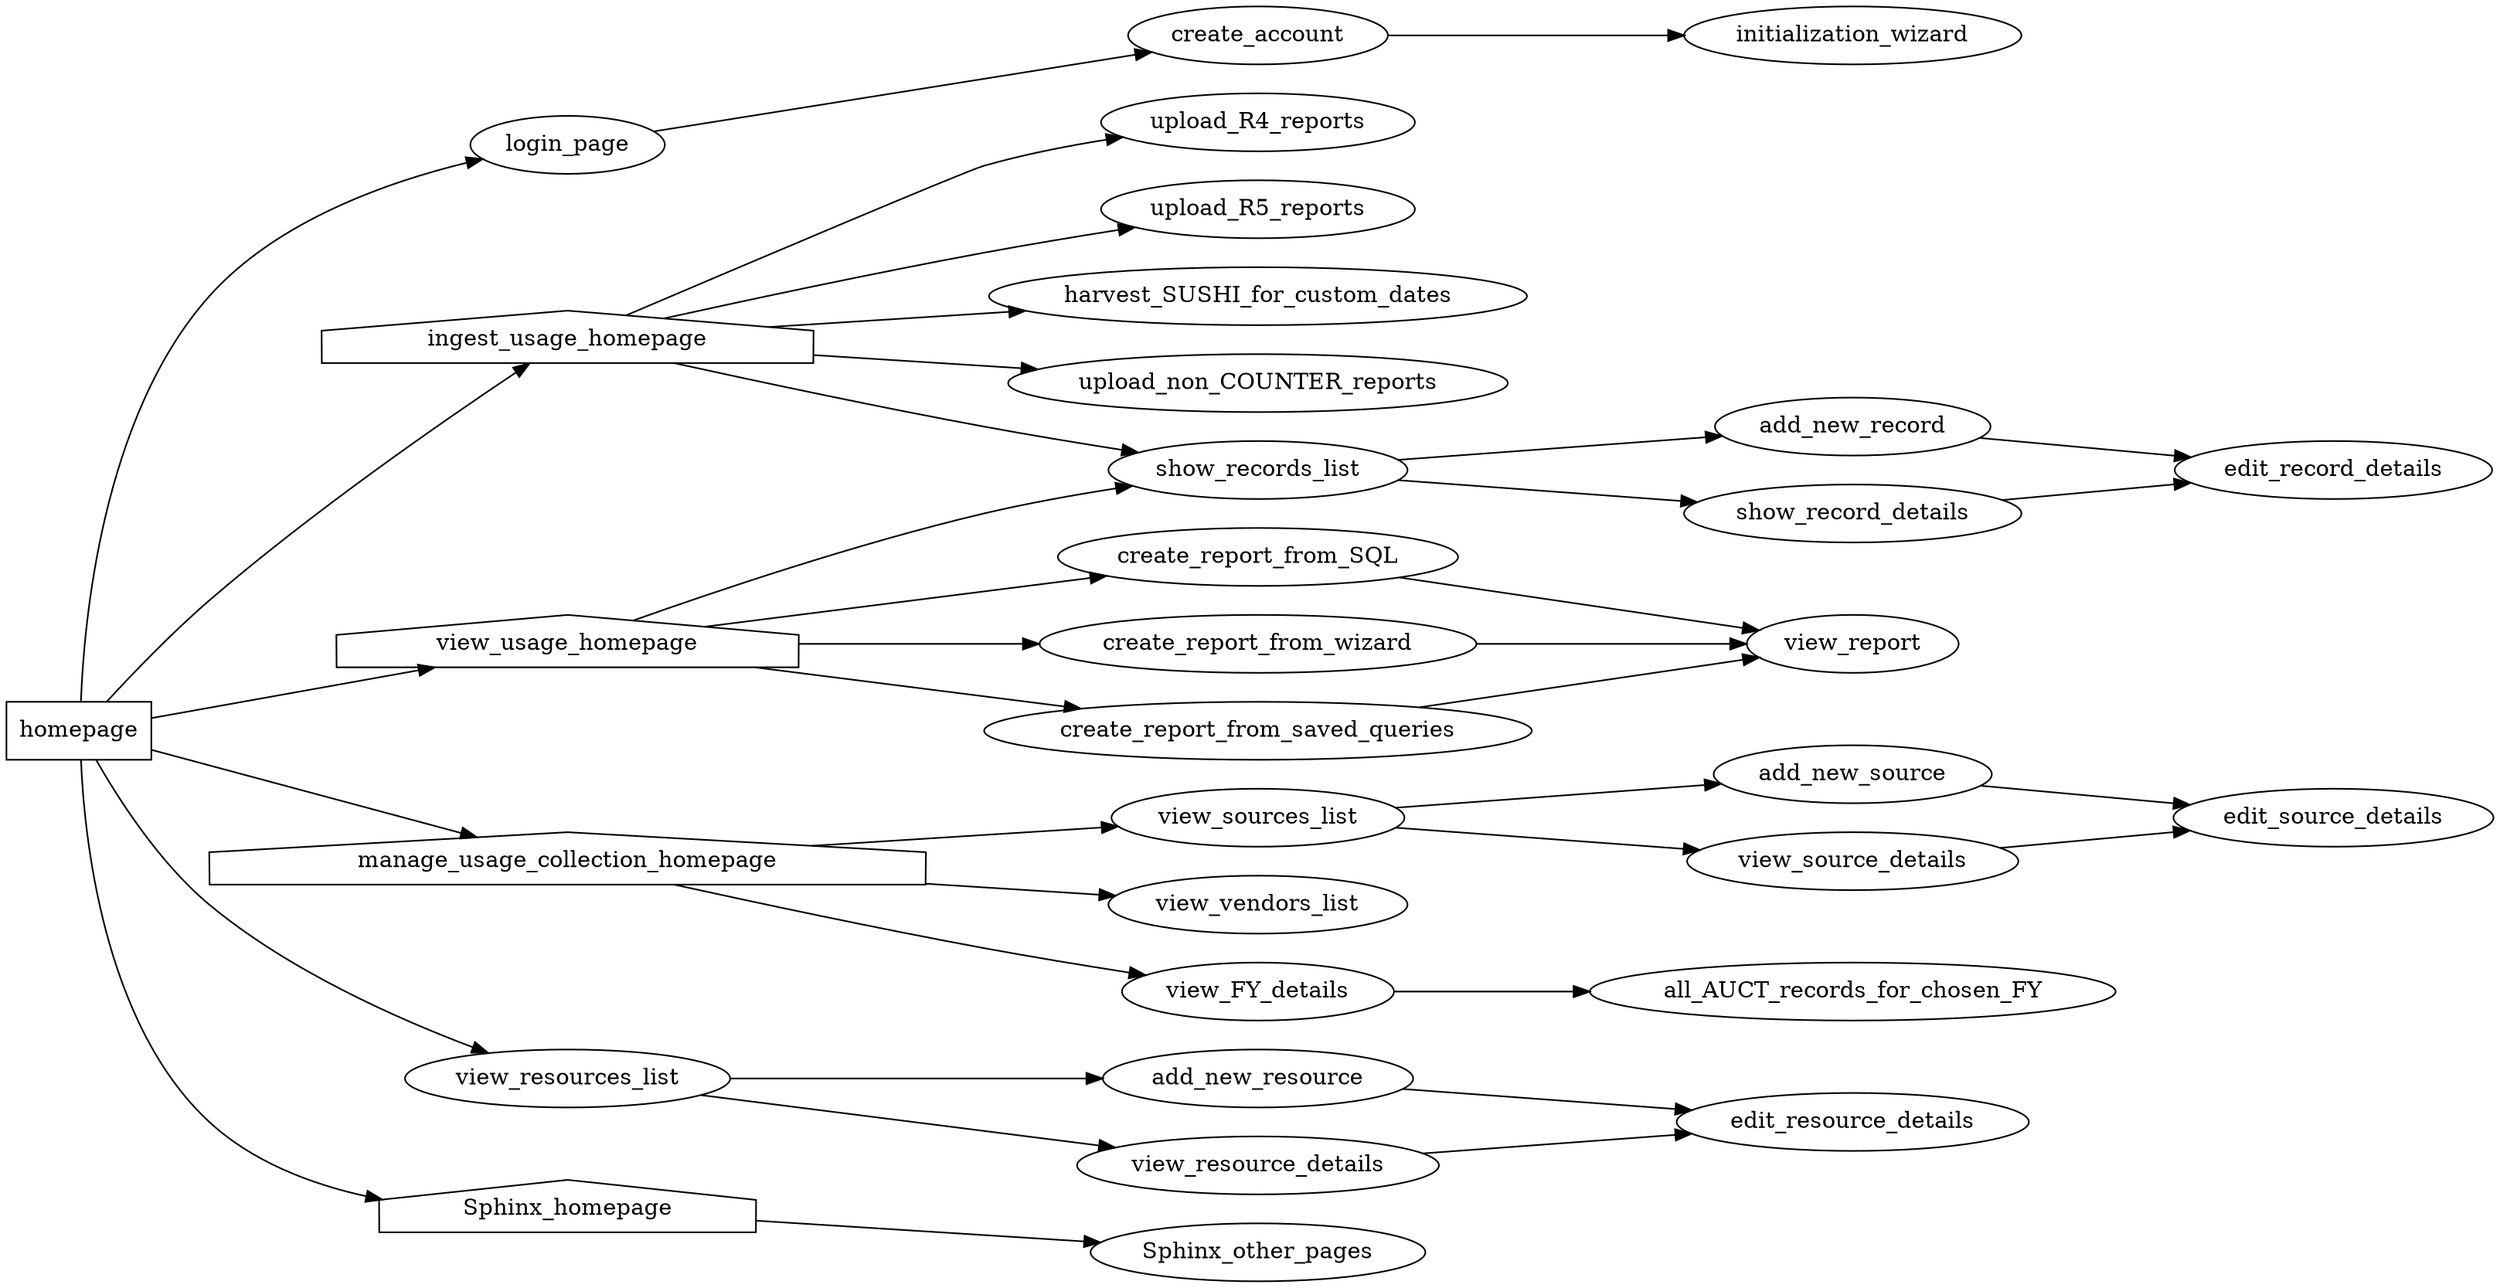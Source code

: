 digraph nolcat_sitemap {
    /* *** NoLCAT SITEMAP *** */
    rankdir=LR


    /* *** Main NoLCAT Folder *** */
    homepage [shape="box"]
        homepage -> login_page
        homepage -> ingest_usage_homepage
        homepage -> manage_usage_collection_homepage
        homepage -> view_resources_list
        homepage -> view_usage_homepage
        homepage -> Sphinx_homepage
    

    /* *** `login` Blueprint *** */
    login_page
        login_page -> create_account
    // Account creation may not be needed--a single set of credentials for each user type may be created instead
    create_account
        create_account -> initialization_wizard // Page in `ingest` section; linkage because program will request data for database initialization upon creation of first account
    // And any other pages needed for authentication


    /* *** `initialization` Blueprint *** */
    initialization_wizard


    /* *** `ingest_usage` Blueprint *** */
    ingest_usage_homepage [shape="house"]
        ingest_usage_homepage -> upload_R4_reports
        ingest_usage_homepage -> upload_R5_reports
        ingest_usage_homepage -> harvest_SUSHI_for_custom_dates
        ingest_usage_homepage -> upload_non_COUNTER_reports
    upload_R4_reports
    upload_R5_reports
    harvest_SUSHI_for_custom_dates
    upload_non_COUNTER_reports


    /* *** `annual_stats` Blueprint *** */
    manage_usage_collection_homepage [shape="house"]
        manage_usage_collection_homepage -> view_sources_list // For StatisticsSources and ResourceSources
        manage_usage_collection_homepage -> view_vendors_list
        manage_usage_collection_homepage -> view_FY_details // The FY for which the details will be shown is selected before going to the page
    view_FY_details
        view_FY_details -> all_AUCT_records_for_chosen_FY
    all_AUCT_records_for_chosen_FY


    /* *** `view_resources` Blueprint *** */
    // At present, resources are purely generated by SUSHI R5 harvests and have no notes atached to them. How should notes be incorporated? Should editing the list or its entries be allowed? Is this where non-title extra data should be used--saved in a table with fields for the data and the metadata label, which is displayed here with Jinja? What about non-COUNTER resources?
    view_resources_list
        view_resources_list -> add_new_resource
        view_resources_list -> view_resource_details
    add_new_resource
        add_new_resource -> edit_resource_details // To provide info for the new resource
    view_resource_details
        view_resource_details -> edit_resource_details
    edit_resource_details // Includes adding or editing notes


    /* *** `view_sources` Blueprint *** */
    // StatisticsSources and ResourceSources are similar enough in structure and purpose that the same Flask logic and Jinja templates can be used
    view_sources_list
        view_sources_list -> add_new_source
        view_sources_list -> view_source_details
    add_new_source
        add_new_source -> edit_source_details // To provide info for the new source
    view_source_details
        view_source_details -> edit_source_details
    edit_source_details // Includes adding or editing notes
    




    /* ******************************************************************************************* */
    


    /* *** `ingest` Blueprint *** */
    ingest_usage_homepage [shape="house"]

        ingest_usage_homepage -> show_records_list
   

    /* *** `view` Blueprint *** */
    view_usage_homepage [shape="house"]
        view_usage_homepage -> create_report_from_SQL
        view_usage_homepage -> create_report_from_wizard
        view_usage_homepage -> create_report_from_saved_queries
        view_usage_homepage -> show_records_list
    
    
    // Pages for Querying and Displaying Usage Data
    create_report_from_SQL // Runs a custom SQL statement against the database
        create_report_from_SQL -> view_report
    create_report_from_wizard // GUI options are used to write SQL behind the scenes
        create_report_from_wizard -> view_report
    create_report_from_saved_queries // SQL statements that are either complete or only ask for one input for commonly asked questions
        create_report_from_saved_queries -> view_report
    view_report

    // Pages for Viewing, Adding, and Editing Records to a Relation
    show_records_list
        show_records_list -> add_new_record
        show_records_list -> show_record_details
    add_new_record
        add_new_record -> edit_record_details // To provide info for the new record
    show_record_details
        show_record_details -> edit_record_details
    edit_record_details // Includes adding or editing notes


    /* *** Sphinx *** */
    Sphinx_homepage [shape="house"]
        Sphinx_homepage -> Sphinx_other_pages
    Sphinx_other_pages // Use Sphinx itself for site organization
}